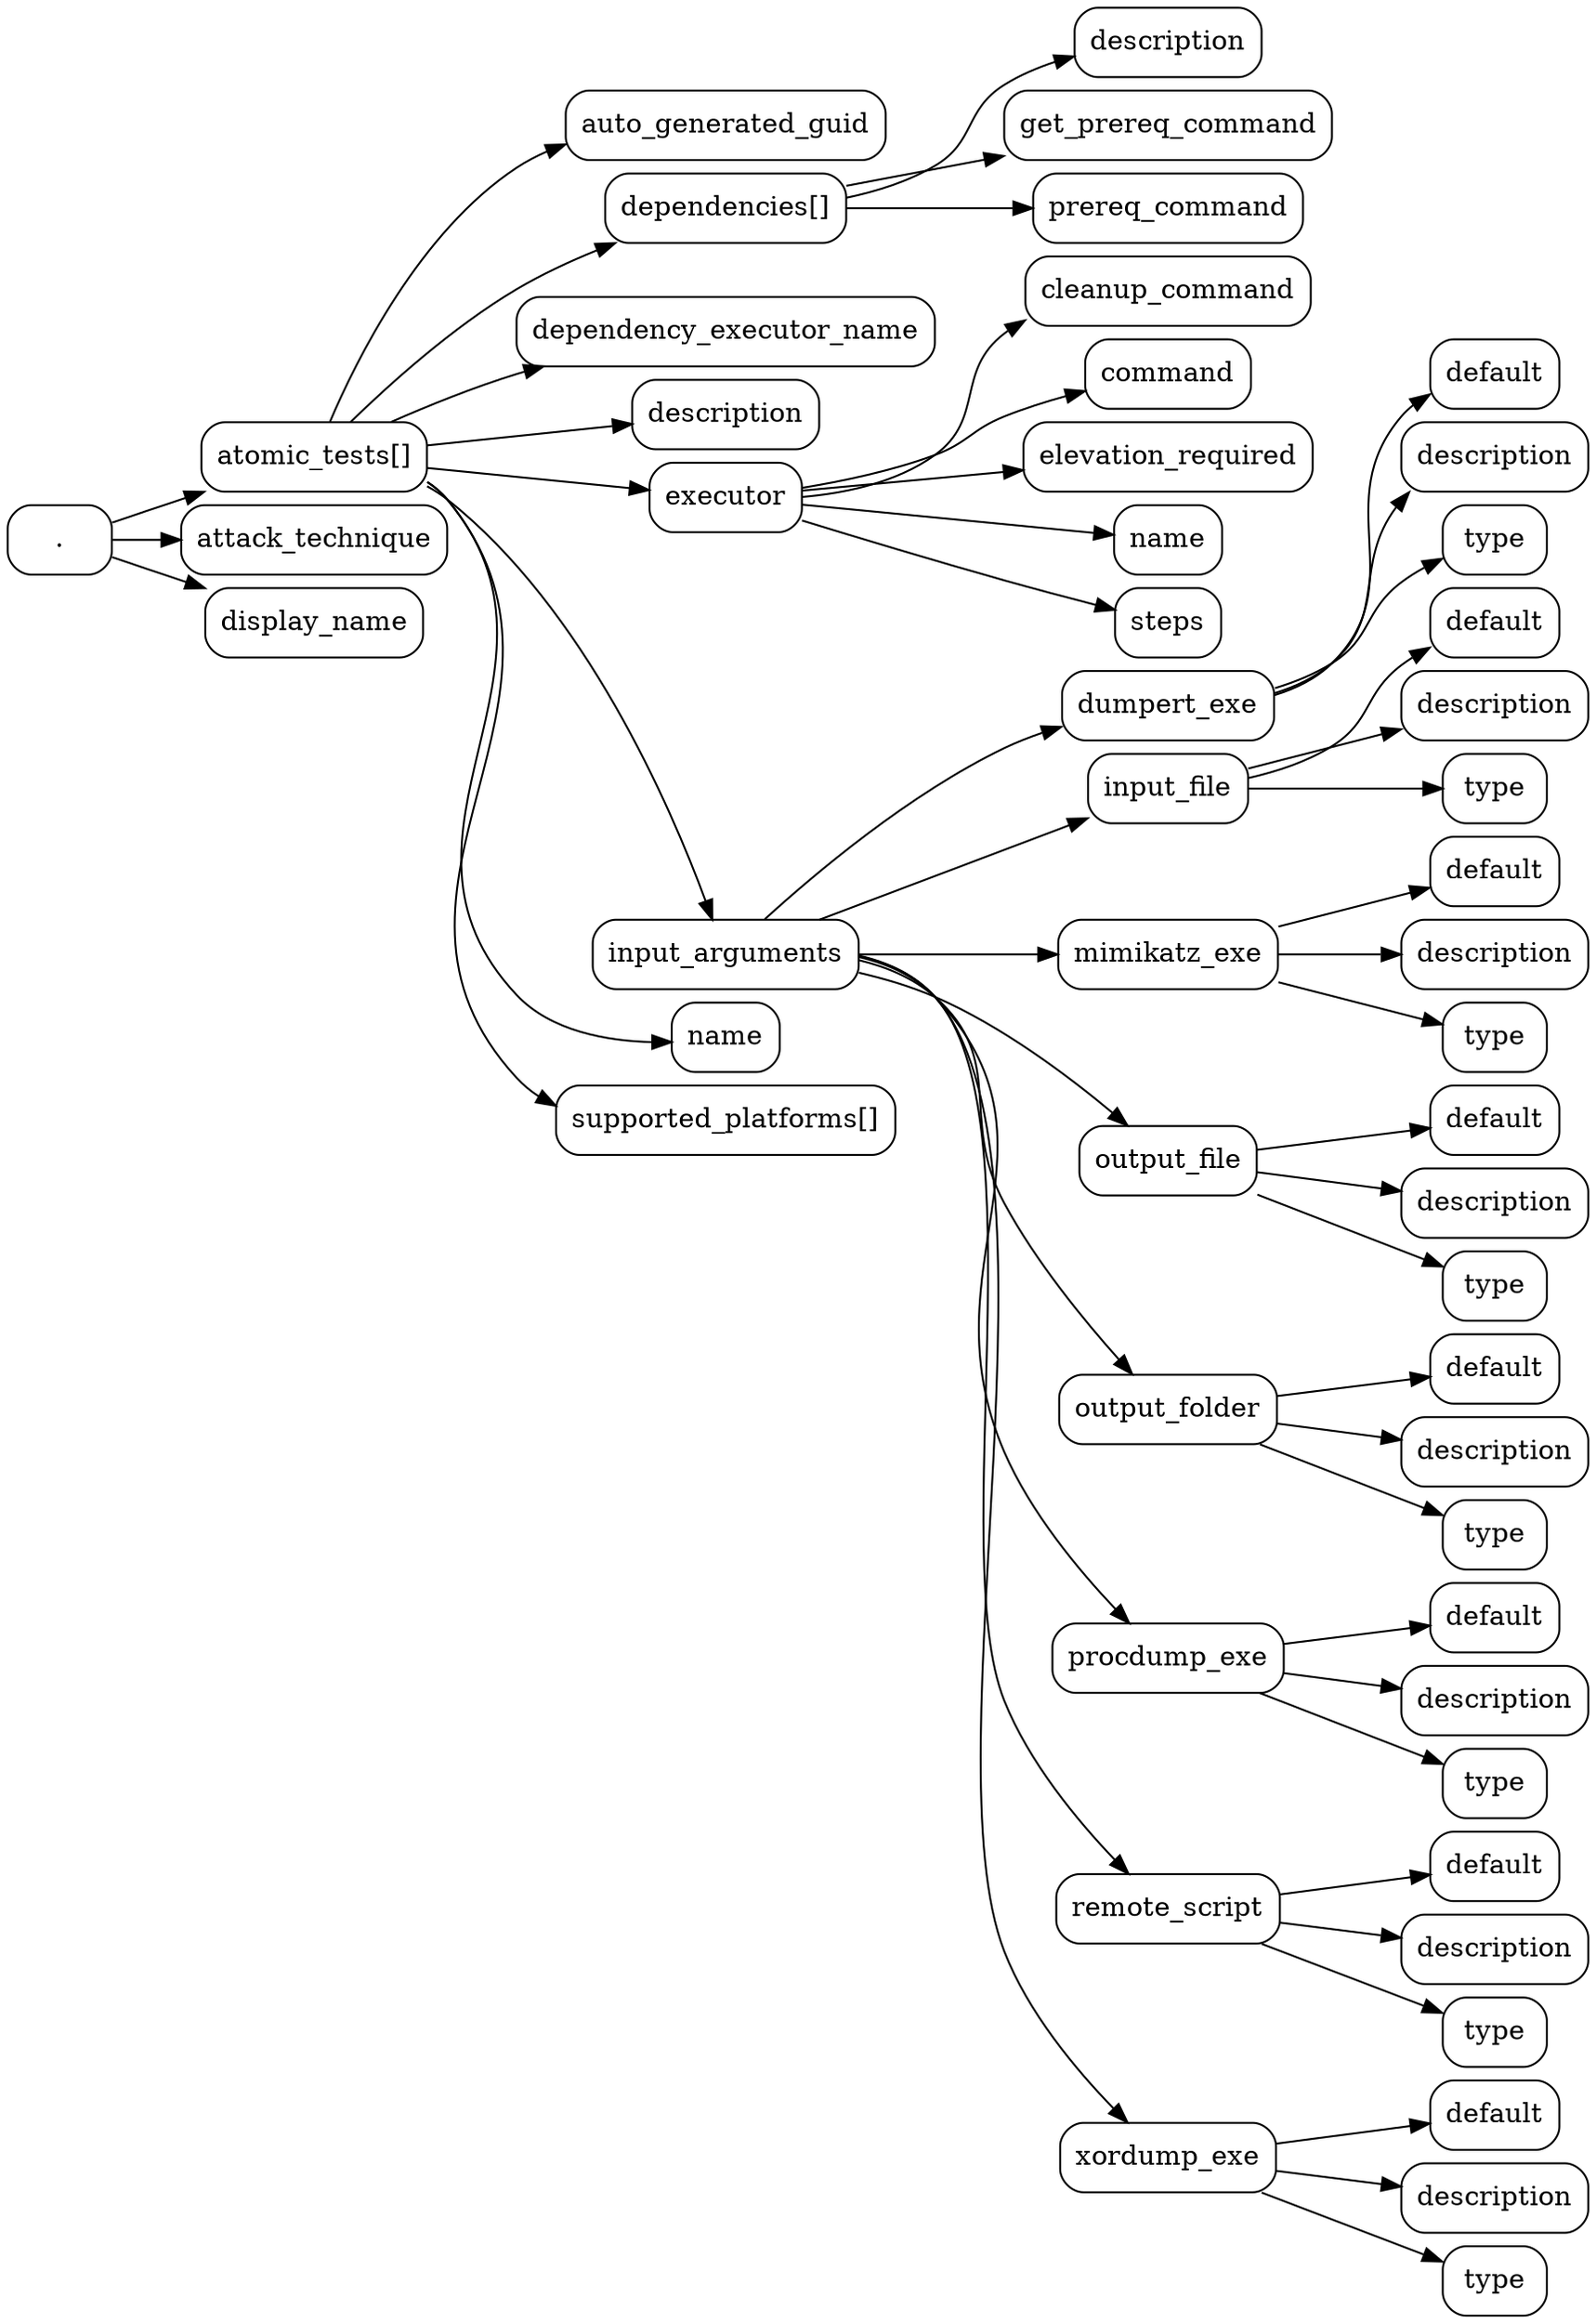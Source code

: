 digraph G {
    node [shape=box, style=rounded]
    layout=dot
    rankdir=LR
    splines=true
    ranksep=0.5
    nodesep=0.1

    "atomic_tests[]"
    "."
    "atomic_tests[].auto_generated_guid" [label="auto_generated_guid"]
    "atomic_tests[].dependencies[]" [label="dependencies[]"]
    "atomic_tests[].dependencies[].description" [label="description"]
    "atomic_tests[].dependencies[].get_prereq_command" [label="get_prereq_command"]
    "atomic_tests[].dependencies[].prereq_command" [label="prereq_command"]
    "atomic_tests[].dependency_executor_name" [label="dependency_executor_name"]
    "atomic_tests[].description" [label="description"]
    "atomic_tests[].executor" [label="executor"]
    "atomic_tests[].executor.cleanup_command" [label="cleanup_command"]
    "atomic_tests[].executor.command" [label="command"]
    "atomic_tests[].executor.elevation_required" [label="elevation_required"]
    "atomic_tests[].executor.name" [label="name"]
    "atomic_tests[].executor.steps" [label="steps"]
    "atomic_tests[].input_arguments" [label="input_arguments"]
    "atomic_tests[].input_arguments.dumpert_exe" [label="dumpert_exe"]
    "atomic_tests[].input_arguments.dumpert_exe.default" [label="default"]
    "atomic_tests[].input_arguments.dumpert_exe.description" [label="description"]
    "atomic_tests[].input_arguments.dumpert_exe.type" [label="type"]
    "atomic_tests[].input_arguments.input_file" [label="input_file"]
    "atomic_tests[].input_arguments.input_file.default" [label="default"]
    "atomic_tests[].input_arguments.input_file.description" [label="description"]
    "atomic_tests[].input_arguments.input_file.type" [label="type"]
    "atomic_tests[].input_arguments.mimikatz_exe" [label="mimikatz_exe"]
    "atomic_tests[].input_arguments.mimikatz_exe.default" [label="default"]
    "atomic_tests[].input_arguments.mimikatz_exe.description" [label="description"]
    "atomic_tests[].input_arguments.mimikatz_exe.type" [label="type"]
    "atomic_tests[].input_arguments.output_file" [label="output_file"]
    "atomic_tests[].input_arguments.output_file.default" [label="default"]
    "atomic_tests[].input_arguments.output_file.description" [label="description"]
    "atomic_tests[].input_arguments.output_file.type" [label="type"]
    "atomic_tests[].input_arguments.output_folder" [label="output_folder"]
    "atomic_tests[].input_arguments.output_folder.default" [label="default"]
    "atomic_tests[].input_arguments.output_folder.description" [label="description"]
    "atomic_tests[].input_arguments.output_folder.type" [label="type"]
    "atomic_tests[].input_arguments.procdump_exe" [label="procdump_exe"]
    "atomic_tests[].input_arguments.procdump_exe.default" [label="default"]
    "atomic_tests[].input_arguments.procdump_exe.description" [label="description"]
    "atomic_tests[].input_arguments.procdump_exe.type" [label="type"]
    "atomic_tests[].input_arguments.remote_script" [label="remote_script"]
    "atomic_tests[].input_arguments.remote_script.default" [label="default"]
    "atomic_tests[].input_arguments.remote_script.description" [label="description"]
    "atomic_tests[].input_arguments.remote_script.type" [label="type"]
    "atomic_tests[].input_arguments.xordump_exe" [label="xordump_exe"]
    "atomic_tests[].input_arguments.xordump_exe.default" [label="default"]
    "atomic_tests[].input_arguments.xordump_exe.description" [label="description"]
    "atomic_tests[].input_arguments.xordump_exe.type" [label="type"]
    "atomic_tests[].name" [label="name"]
    "atomic_tests[].supported_platforms[]" [label="supported_platforms[]"]
    "attack_technique"
    "display_name"

    "atomic_tests[]" -> "atomic_tests[].auto_generated_guid"
    "atomic_tests[]" -> "atomic_tests[].dependencies[]"
    "atomic_tests[]" -> "atomic_tests[].dependency_executor_name"
    "atomic_tests[]" -> "atomic_tests[].description"
    "atomic_tests[]" -> "atomic_tests[].executor"
    "atomic_tests[]" -> "atomic_tests[].input_arguments"
    "atomic_tests[]" -> "atomic_tests[].name"
    "atomic_tests[]" -> "atomic_tests[].supported_platforms[]"
    "." -> "atomic_tests[]"
    "." -> "attack_technique"
    "." -> "display_name"
    "atomic_tests[].dependencies[]" -> "atomic_tests[].dependencies[].description"
    "atomic_tests[].dependencies[]" -> "atomic_tests[].dependencies[].get_prereq_command"
    "atomic_tests[].dependencies[]" -> "atomic_tests[].dependencies[].prereq_command"
    "atomic_tests[].executor" -> "atomic_tests[].executor.cleanup_command"
    "atomic_tests[].executor" -> "atomic_tests[].executor.command"
    "atomic_tests[].executor" -> "atomic_tests[].executor.elevation_required"
    "atomic_tests[].executor" -> "atomic_tests[].executor.name"
    "atomic_tests[].executor" -> "atomic_tests[].executor.steps"
    "atomic_tests[].input_arguments" -> "atomic_tests[].input_arguments.dumpert_exe"
    "atomic_tests[].input_arguments" -> "atomic_tests[].input_arguments.input_file"
    "atomic_tests[].input_arguments" -> "atomic_tests[].input_arguments.mimikatz_exe"
    "atomic_tests[].input_arguments" -> "atomic_tests[].input_arguments.output_file"
    "atomic_tests[].input_arguments" -> "atomic_tests[].input_arguments.output_folder"
    "atomic_tests[].input_arguments" -> "atomic_tests[].input_arguments.procdump_exe"
    "atomic_tests[].input_arguments" -> "atomic_tests[].input_arguments.remote_script"
    "atomic_tests[].input_arguments" -> "atomic_tests[].input_arguments.xordump_exe"
    "atomic_tests[].input_arguments.dumpert_exe" -> "atomic_tests[].input_arguments.dumpert_exe.default"
    "atomic_tests[].input_arguments.dumpert_exe" -> "atomic_tests[].input_arguments.dumpert_exe.description"
    "atomic_tests[].input_arguments.dumpert_exe" -> "atomic_tests[].input_arguments.dumpert_exe.type"
    "atomic_tests[].input_arguments.input_file" -> "atomic_tests[].input_arguments.input_file.default"
    "atomic_tests[].input_arguments.input_file" -> "atomic_tests[].input_arguments.input_file.description"
    "atomic_tests[].input_arguments.input_file" -> "atomic_tests[].input_arguments.input_file.type"
    "atomic_tests[].input_arguments.mimikatz_exe" -> "atomic_tests[].input_arguments.mimikatz_exe.default"
    "atomic_tests[].input_arguments.mimikatz_exe" -> "atomic_tests[].input_arguments.mimikatz_exe.description"
    "atomic_tests[].input_arguments.mimikatz_exe" -> "atomic_tests[].input_arguments.mimikatz_exe.type"
    "atomic_tests[].input_arguments.output_file" -> "atomic_tests[].input_arguments.output_file.default"
    "atomic_tests[].input_arguments.output_file" -> "atomic_tests[].input_arguments.output_file.description"
    "atomic_tests[].input_arguments.output_file" -> "atomic_tests[].input_arguments.output_file.type"
    "atomic_tests[].input_arguments.output_folder" -> "atomic_tests[].input_arguments.output_folder.default"
    "atomic_tests[].input_arguments.output_folder" -> "atomic_tests[].input_arguments.output_folder.description"
    "atomic_tests[].input_arguments.output_folder" -> "atomic_tests[].input_arguments.output_folder.type"
    "atomic_tests[].input_arguments.procdump_exe" -> "atomic_tests[].input_arguments.procdump_exe.default"
    "atomic_tests[].input_arguments.procdump_exe" -> "atomic_tests[].input_arguments.procdump_exe.description"
    "atomic_tests[].input_arguments.procdump_exe" -> "atomic_tests[].input_arguments.procdump_exe.type"
    "atomic_tests[].input_arguments.remote_script" -> "atomic_tests[].input_arguments.remote_script.default"
    "atomic_tests[].input_arguments.remote_script" -> "atomic_tests[].input_arguments.remote_script.description"
    "atomic_tests[].input_arguments.remote_script" -> "atomic_tests[].input_arguments.remote_script.type"
    "atomic_tests[].input_arguments.xordump_exe" -> "atomic_tests[].input_arguments.xordump_exe.default"
    "atomic_tests[].input_arguments.xordump_exe" -> "atomic_tests[].input_arguments.xordump_exe.description"
    "atomic_tests[].input_arguments.xordump_exe" -> "atomic_tests[].input_arguments.xordump_exe.type"
}